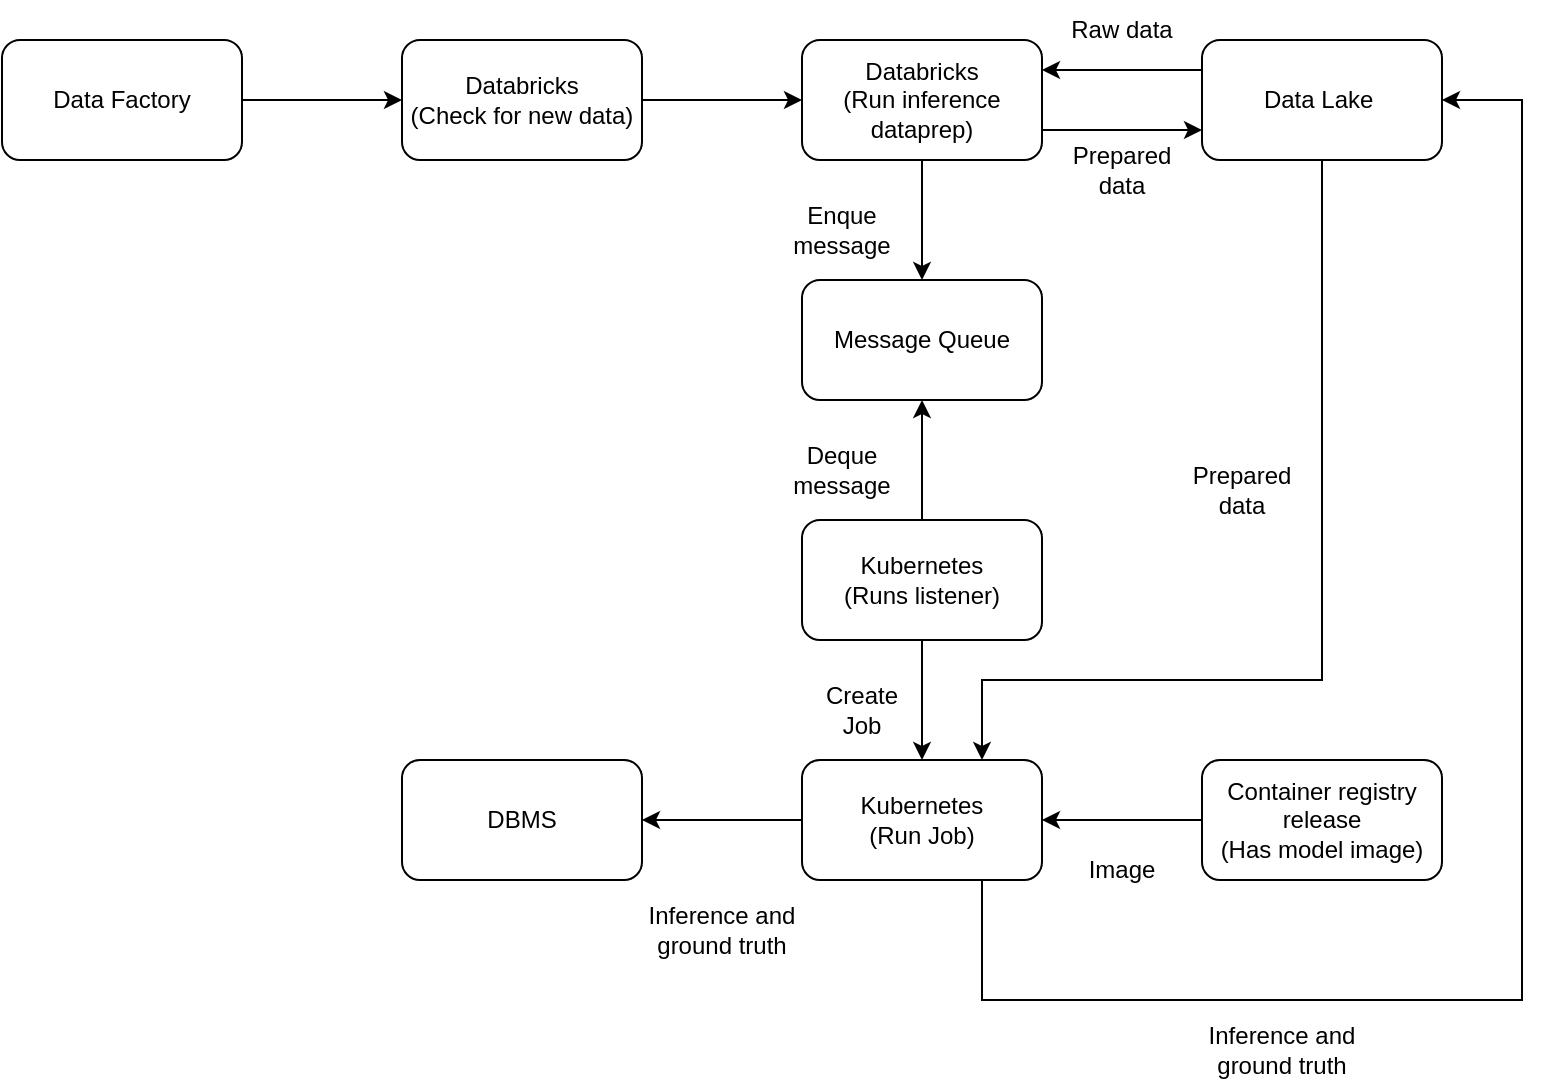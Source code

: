 <mxfile version="20.7.4" type="device"><diagram id="RKgFFC5xwcydo9lFfOgA" name="Page-1"><mxGraphModel dx="882" dy="596" grid="1" gridSize="10" guides="1" tooltips="1" connect="1" arrows="1" fold="1" page="1" pageScale="1" pageWidth="850" pageHeight="1100" math="0" shadow="0"><root><mxCell id="0"/><mxCell id="1" parent="0"/><mxCell id="r1nhRAdBSGONz3pE2_Fe-3" style="edgeStyle=orthogonalEdgeStyle;rounded=0;orthogonalLoop=1;jettySize=auto;html=1;exitX=1;exitY=0.5;exitDx=0;exitDy=0;entryX=0;entryY=0.5;entryDx=0;entryDy=0;" parent="1" source="r1nhRAdBSGONz3pE2_Fe-1" target="r1nhRAdBSGONz3pE2_Fe-2" edge="1"><mxGeometry relative="1" as="geometry"/></mxCell><mxCell id="r1nhRAdBSGONz3pE2_Fe-1" value="Data Factory" style="rounded=1;whiteSpace=wrap;html=1;" parent="1" vertex="1"><mxGeometry x="40" y="80" width="120" height="60" as="geometry"/></mxCell><mxCell id="r1nhRAdBSGONz3pE2_Fe-5" style="edgeStyle=orthogonalEdgeStyle;rounded=0;orthogonalLoop=1;jettySize=auto;html=1;exitX=1;exitY=0.5;exitDx=0;exitDy=0;entryX=0;entryY=0.5;entryDx=0;entryDy=0;" parent="1" source="r1nhRAdBSGONz3pE2_Fe-2" target="r1nhRAdBSGONz3pE2_Fe-4" edge="1"><mxGeometry relative="1" as="geometry"/></mxCell><mxCell id="r1nhRAdBSGONz3pE2_Fe-2" value="Databricks&lt;br&gt;(Check for new data)" style="rounded=1;whiteSpace=wrap;html=1;" parent="1" vertex="1"><mxGeometry x="240" y="80" width="120" height="60" as="geometry"/></mxCell><mxCell id="c334mAjfmbiWjNfTu8ly-5" style="edgeStyle=orthogonalEdgeStyle;rounded=0;orthogonalLoop=1;jettySize=auto;html=1;exitX=1;exitY=0.75;exitDx=0;exitDy=0;entryX=0;entryY=0.75;entryDx=0;entryDy=0;" parent="1" source="r1nhRAdBSGONz3pE2_Fe-4" target="r1nhRAdBSGONz3pE2_Fe-6" edge="1"><mxGeometry relative="1" as="geometry"/></mxCell><mxCell id="c334mAjfmbiWjNfTu8ly-27" style="edgeStyle=orthogonalEdgeStyle;rounded=0;orthogonalLoop=1;jettySize=auto;html=1;exitX=0.5;exitY=1;exitDx=0;exitDy=0;entryX=0.5;entryY=0;entryDx=0;entryDy=0;" parent="1" source="r1nhRAdBSGONz3pE2_Fe-4" target="c334mAjfmbiWjNfTu8ly-19" edge="1"><mxGeometry relative="1" as="geometry"/></mxCell><mxCell id="r1nhRAdBSGONz3pE2_Fe-4" value="Databricks&lt;br&gt;(Run inference &lt;br&gt;dataprep)" style="rounded=1;whiteSpace=wrap;html=1;" parent="1" vertex="1"><mxGeometry x="440" y="80" width="120" height="60" as="geometry"/></mxCell><mxCell id="c334mAjfmbiWjNfTu8ly-4" style="edgeStyle=orthogonalEdgeStyle;rounded=0;orthogonalLoop=1;jettySize=auto;html=1;exitX=0;exitY=0.25;exitDx=0;exitDy=0;entryX=1;entryY=0.25;entryDx=0;entryDy=0;" parent="1" source="r1nhRAdBSGONz3pE2_Fe-6" target="r1nhRAdBSGONz3pE2_Fe-4" edge="1"><mxGeometry relative="1" as="geometry"/></mxCell><mxCell id="c334mAjfmbiWjNfTu8ly-34" style="edgeStyle=orthogonalEdgeStyle;rounded=0;orthogonalLoop=1;jettySize=auto;html=1;exitX=0.5;exitY=1;exitDx=0;exitDy=0;entryX=0.75;entryY=0;entryDx=0;entryDy=0;" parent="1" source="r1nhRAdBSGONz3pE2_Fe-6" target="r1nhRAdBSGONz3pE2_Fe-9" edge="1"><mxGeometry relative="1" as="geometry"><Array as="points"><mxPoint x="700" y="400"/><mxPoint x="530" y="400"/></Array></mxGeometry></mxCell><mxCell id="r1nhRAdBSGONz3pE2_Fe-6" value="Data Lake&amp;nbsp;" style="rounded=1;whiteSpace=wrap;html=1;" parent="1" vertex="1"><mxGeometry x="640" y="80" width="120" height="60" as="geometry"/></mxCell><mxCell id="c334mAjfmbiWjNfTu8ly-12" style="edgeStyle=orthogonalEdgeStyle;rounded=0;orthogonalLoop=1;jettySize=auto;html=1;exitX=0;exitY=0.5;exitDx=0;exitDy=0;entryX=1;entryY=0.5;entryDx=0;entryDy=0;" parent="1" source="r1nhRAdBSGONz3pE2_Fe-9" target="r1nhRAdBSGONz3pE2_Fe-14" edge="1"><mxGeometry relative="1" as="geometry"/></mxCell><mxCell id="c334mAjfmbiWjNfTu8ly-35" style="edgeStyle=orthogonalEdgeStyle;rounded=0;orthogonalLoop=1;jettySize=auto;html=1;exitX=0.75;exitY=1;exitDx=0;exitDy=0;entryX=1;entryY=0.5;entryDx=0;entryDy=0;" parent="1" source="r1nhRAdBSGONz3pE2_Fe-9" target="r1nhRAdBSGONz3pE2_Fe-6" edge="1"><mxGeometry relative="1" as="geometry"><Array as="points"><mxPoint x="530" y="560"/><mxPoint x="800" y="560"/><mxPoint x="800" y="110"/></Array></mxGeometry></mxCell><mxCell id="r1nhRAdBSGONz3pE2_Fe-9" value="Kubernetes&lt;br&gt;(Run Job)" style="rounded=1;whiteSpace=wrap;html=1;" parent="1" vertex="1"><mxGeometry x="440" y="440" width="120" height="60" as="geometry"/></mxCell><mxCell id="B9f_H4J0hf_VDb1xhfd6-1" style="edgeStyle=orthogonalEdgeStyle;rounded=0;orthogonalLoop=1;jettySize=auto;html=1;exitX=0;exitY=0.5;exitDx=0;exitDy=0;entryX=1;entryY=0.5;entryDx=0;entryDy=0;" parent="1" source="r1nhRAdBSGONz3pE2_Fe-11" target="r1nhRAdBSGONz3pE2_Fe-9" edge="1"><mxGeometry relative="1" as="geometry"/></mxCell><mxCell id="r1nhRAdBSGONz3pE2_Fe-11" value="Container registry release&lt;br&gt;(Has model image)" style="rounded=1;whiteSpace=wrap;html=1;" parent="1" vertex="1"><mxGeometry x="640" y="440" width="120" height="60" as="geometry"/></mxCell><mxCell id="r1nhRAdBSGONz3pE2_Fe-14" value="DBMS&lt;br&gt;" style="rounded=1;whiteSpace=wrap;html=1;" parent="1" vertex="1"><mxGeometry x="240" y="440" width="120" height="60" as="geometry"/></mxCell><mxCell id="c334mAjfmbiWjNfTu8ly-1" value="Prepared data" style="text;html=1;strokeColor=none;fillColor=none;align=center;verticalAlign=middle;whiteSpace=wrap;rounded=0;" parent="1" vertex="1"><mxGeometry x="630" y="290" width="60" height="30" as="geometry"/></mxCell><mxCell id="c334mAjfmbiWjNfTu8ly-2" value="Image" style="text;html=1;strokeColor=none;fillColor=none;align=center;verticalAlign=middle;whiteSpace=wrap;rounded=0;" parent="1" vertex="1"><mxGeometry x="570" y="480" width="60" height="30" as="geometry"/></mxCell><mxCell id="c334mAjfmbiWjNfTu8ly-6" value="Raw data" style="text;html=1;strokeColor=none;fillColor=none;align=center;verticalAlign=middle;whiteSpace=wrap;rounded=0;" parent="1" vertex="1"><mxGeometry x="570" y="60" width="60" height="30" as="geometry"/></mxCell><mxCell id="c334mAjfmbiWjNfTu8ly-7" value="Prepared data" style="text;html=1;strokeColor=none;fillColor=none;align=center;verticalAlign=middle;whiteSpace=wrap;rounded=0;" parent="1" vertex="1"><mxGeometry x="570" y="130" width="60" height="30" as="geometry"/></mxCell><mxCell id="c334mAjfmbiWjNfTu8ly-16" value="Inference and ground truth&lt;br&gt;" style="text;html=1;strokeColor=none;fillColor=none;align=center;verticalAlign=middle;whiteSpace=wrap;rounded=0;" parent="1" vertex="1"><mxGeometry x="350" y="510" width="100" height="30" as="geometry"/></mxCell><mxCell id="c334mAjfmbiWjNfTu8ly-17" value="Inference and ground truth&lt;br&gt;" style="text;html=1;strokeColor=none;fillColor=none;align=center;verticalAlign=middle;whiteSpace=wrap;rounded=0;" parent="1" vertex="1"><mxGeometry x="630" y="570" width="100" height="30" as="geometry"/></mxCell><mxCell id="c334mAjfmbiWjNfTu8ly-19" value="Message Queue" style="rounded=1;whiteSpace=wrap;html=1;" parent="1" vertex="1"><mxGeometry x="440" y="200" width="120" height="60" as="geometry"/></mxCell><mxCell id="c334mAjfmbiWjNfTu8ly-24" value="Deque message" style="text;html=1;strokeColor=none;fillColor=none;align=center;verticalAlign=middle;whiteSpace=wrap;rounded=0;" parent="1" vertex="1"><mxGeometry x="430" y="280" width="60" height="30" as="geometry"/></mxCell><mxCell id="c334mAjfmbiWjNfTu8ly-25" value="Create Job" style="text;html=1;strokeColor=none;fillColor=none;align=center;verticalAlign=middle;whiteSpace=wrap;rounded=0;" parent="1" vertex="1"><mxGeometry x="440" y="400" width="60" height="30" as="geometry"/></mxCell><mxCell id="c334mAjfmbiWjNfTu8ly-29" style="edgeStyle=orthogonalEdgeStyle;rounded=0;orthogonalLoop=1;jettySize=auto;html=1;exitX=0.5;exitY=0;exitDx=0;exitDy=0;entryX=0.5;entryY=1;entryDx=0;entryDy=0;" parent="1" source="c334mAjfmbiWjNfTu8ly-20" target="c334mAjfmbiWjNfTu8ly-19" edge="1"><mxGeometry relative="1" as="geometry"/></mxCell><mxCell id="c334mAjfmbiWjNfTu8ly-33" style="edgeStyle=orthogonalEdgeStyle;rounded=0;orthogonalLoop=1;jettySize=auto;html=1;exitX=0.5;exitY=1;exitDx=0;exitDy=0;entryX=0.5;entryY=0;entryDx=0;entryDy=0;" parent="1" source="c334mAjfmbiWjNfTu8ly-20" target="r1nhRAdBSGONz3pE2_Fe-9" edge="1"><mxGeometry relative="1" as="geometry"/></mxCell><mxCell id="c334mAjfmbiWjNfTu8ly-20" value="Kubernetes &lt;br&gt;(Runs listener)" style="rounded=1;whiteSpace=wrap;html=1;" parent="1" vertex="1"><mxGeometry x="440" y="320" width="120" height="60" as="geometry"/></mxCell><mxCell id="c334mAjfmbiWjNfTu8ly-32" value="Enque message" style="text;html=1;strokeColor=none;fillColor=none;align=center;verticalAlign=middle;whiteSpace=wrap;rounded=0;" parent="1" vertex="1"><mxGeometry x="430" y="160" width="60" height="30" as="geometry"/></mxCell></root></mxGraphModel></diagram></mxfile>